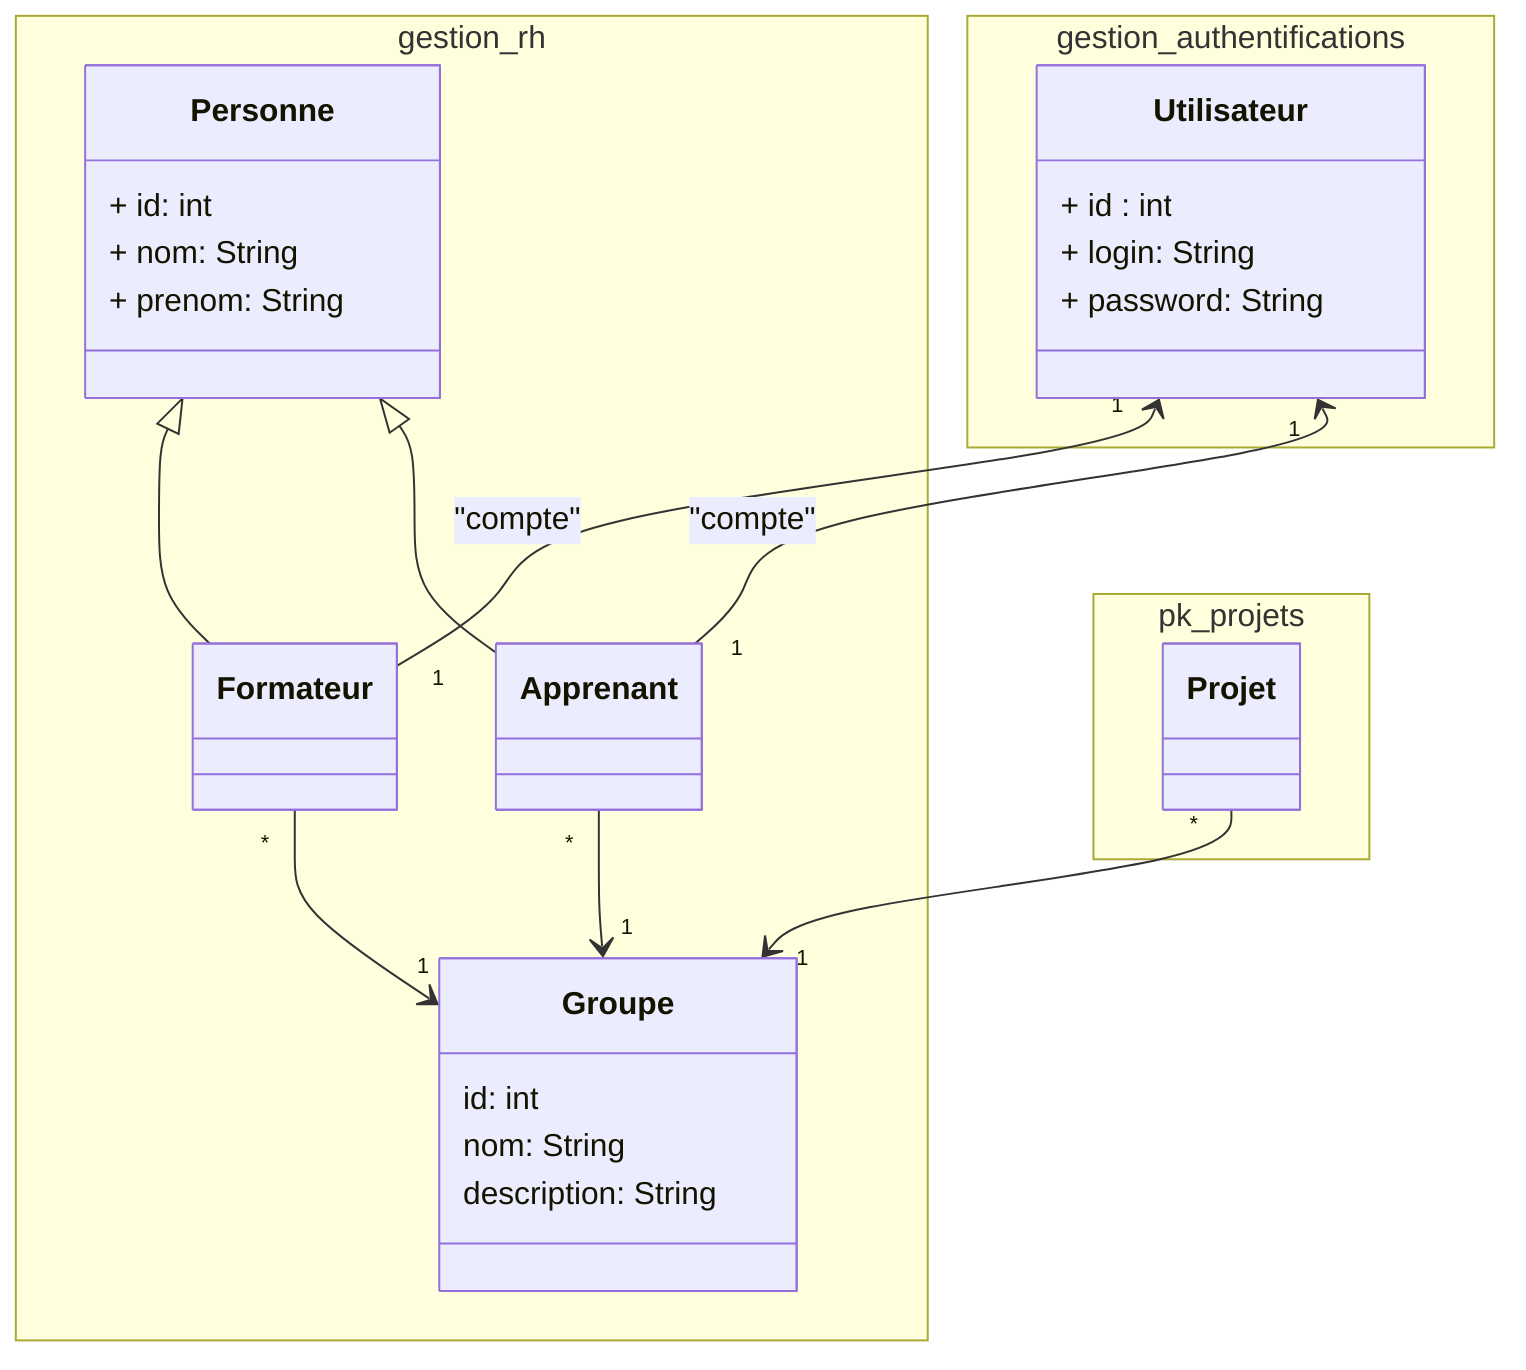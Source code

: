 classDiagram

namespace gestion_rh{

class Personne {
    + id: int 
    + nom: String 
    + prenom: String 
}
class Formateur 
class Apprenant

class  Groupe {
    id: int
    nom: String
    description: String
}


}

namespace pk_projets {
  class Projet

}



namespace gestion_authentifications {

class Utilisateur {
    + id : int
    + login: String 
    + password: String 
}
}

Personne <|-- Formateur
Personne <|-- Apprenant 
Utilisateur "1" <-- "1" Formateur : "compte"
Utilisateur "1" <-- "1" Apprenant : "compte"

Apprenant  "*" --> "1"  Groupe 

Projet "*" --> "1" Groupe
Formateur "*" --> "1" Groupe